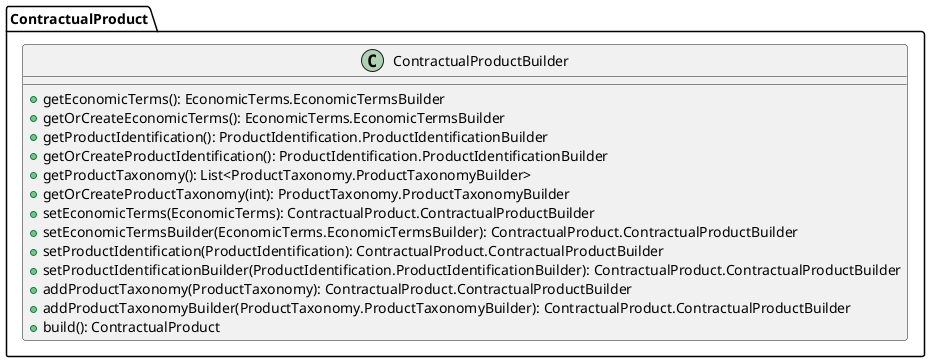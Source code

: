 @startuml

    class ContractualProduct.ContractualProductBuilder [[ContractualProduct.ContractualProductBuilder.html]] {
        +getEconomicTerms(): EconomicTerms.EconomicTermsBuilder
        +getOrCreateEconomicTerms(): EconomicTerms.EconomicTermsBuilder
        +getProductIdentification(): ProductIdentification.ProductIdentificationBuilder
        +getOrCreateProductIdentification(): ProductIdentification.ProductIdentificationBuilder
        +getProductTaxonomy(): List<ProductTaxonomy.ProductTaxonomyBuilder>
        +getOrCreateProductTaxonomy(int): ProductTaxonomy.ProductTaxonomyBuilder
        +setEconomicTerms(EconomicTerms): ContractualProduct.ContractualProductBuilder
        +setEconomicTermsBuilder(EconomicTerms.EconomicTermsBuilder): ContractualProduct.ContractualProductBuilder
        +setProductIdentification(ProductIdentification): ContractualProduct.ContractualProductBuilder
        +setProductIdentificationBuilder(ProductIdentification.ProductIdentificationBuilder): ContractualProduct.ContractualProductBuilder
        +addProductTaxonomy(ProductTaxonomy): ContractualProduct.ContractualProductBuilder
        +addProductTaxonomyBuilder(ProductTaxonomy.ProductTaxonomyBuilder): ContractualProduct.ContractualProductBuilder
        +build(): ContractualProduct
    }

@enduml
